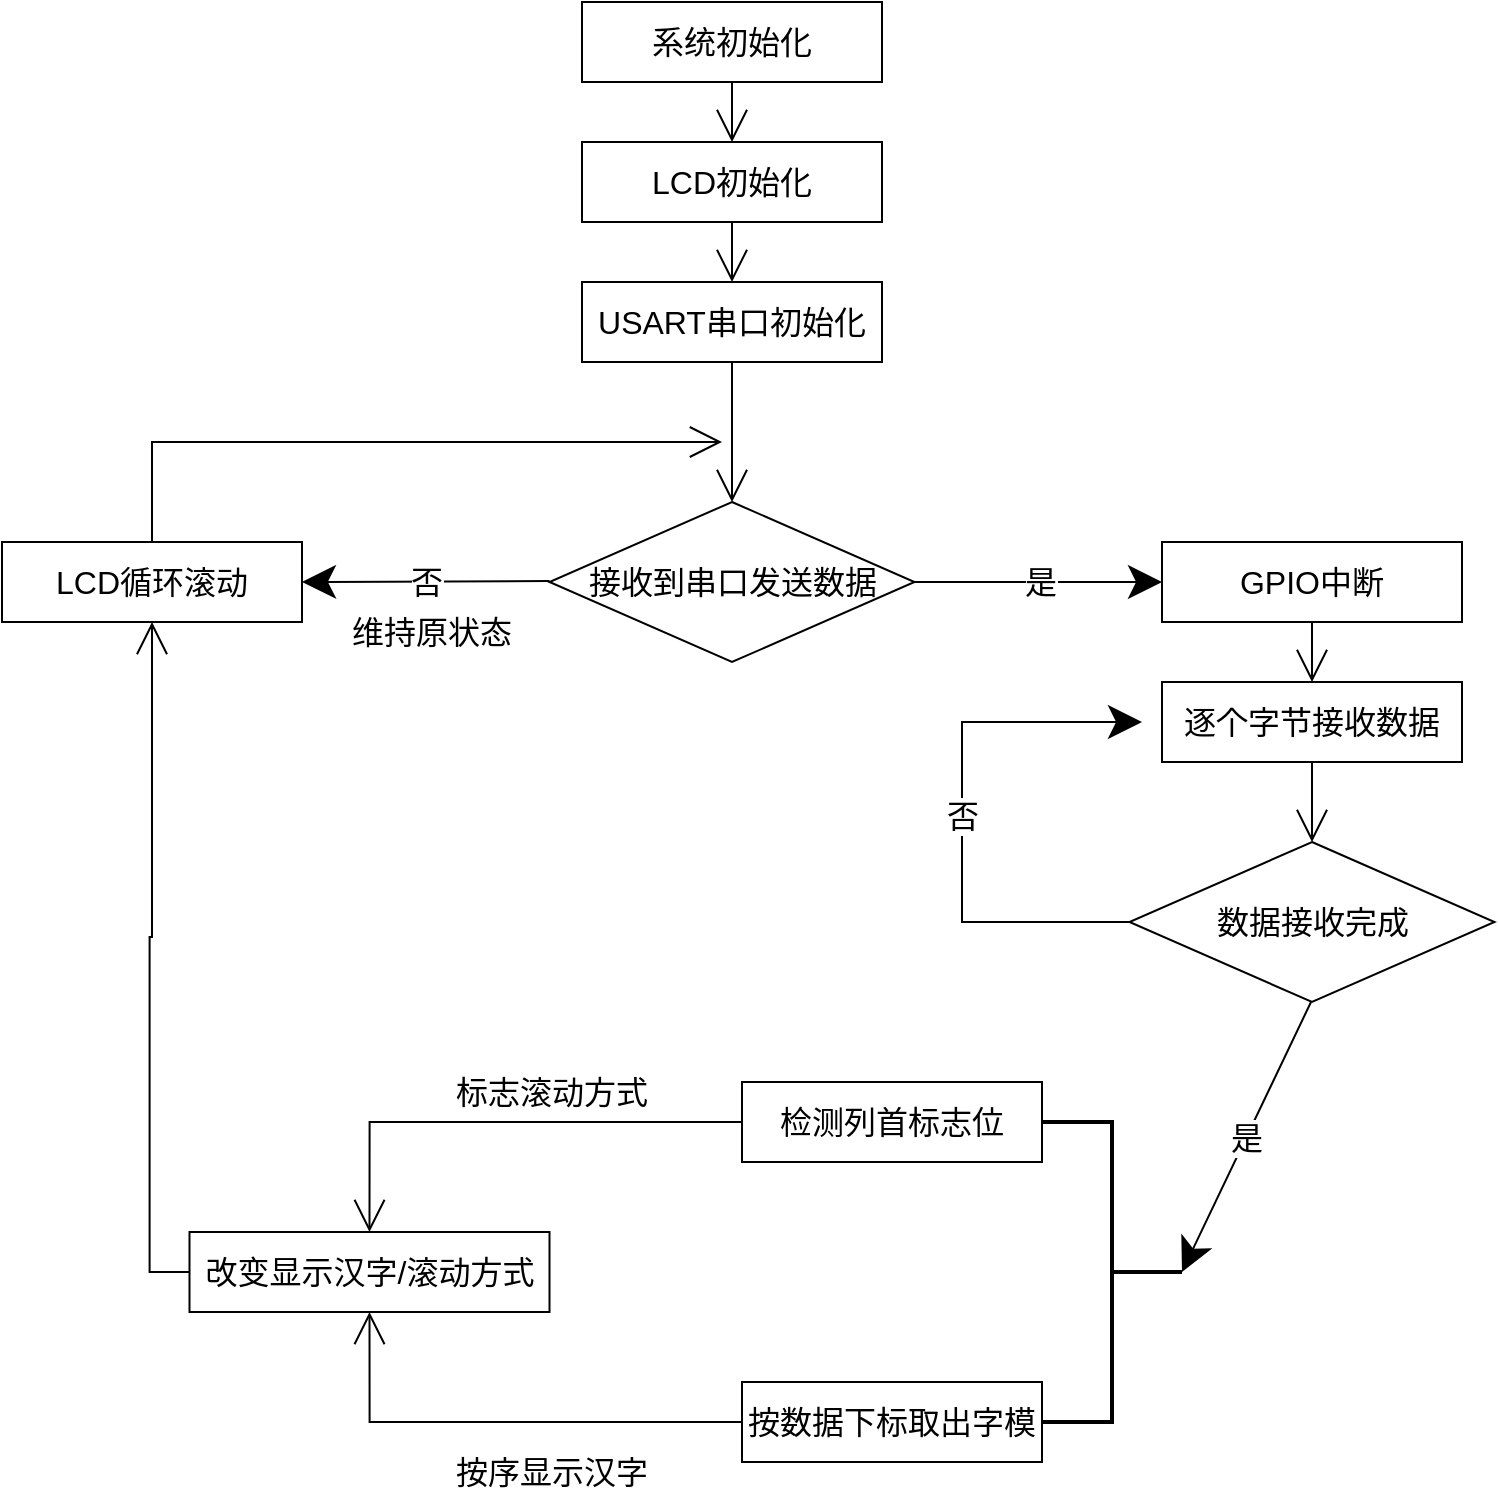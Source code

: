 <mxfile version="19.0.3" type="device"><diagram id="PzvwCl-cuKgLHz5JHfm5" name="Page-1"><mxGraphModel dx="1865" dy="2979" grid="1" gridSize="10" guides="1" tooltips="1" connect="1" arrows="1" fold="1" page="1" pageScale="1" pageWidth="827" pageHeight="1169" math="0" shadow="0"><root><mxCell id="0"/><mxCell id="1" parent="0"/><mxCell id="RGcdfn04MEhAdPNf-Pzi-1" style="edgeStyle=none;curved=1;rounded=0;orthogonalLoop=1;jettySize=auto;html=1;exitX=0.5;exitY=1;exitDx=0;exitDy=0;entryX=0.5;entryY=0;entryDx=0;entryDy=0;fontSize=12;endArrow=open;startSize=14;endSize=14;sourcePerimeterSpacing=8;targetPerimeterSpacing=8;" parent="1" source="RGcdfn04MEhAdPNf-Pzi-2" target="RGcdfn04MEhAdPNf-Pzi-4" edge="1"><mxGeometry relative="1" as="geometry"/></mxCell><mxCell id="RGcdfn04MEhAdPNf-Pzi-2" value="系统初始化" style="rounded=0;whiteSpace=wrap;html=1;hachureGap=4;fontSize=16;" parent="1" vertex="1"><mxGeometry x="-90" y="-2128" width="150" height="40" as="geometry"/></mxCell><mxCell id="RGcdfn04MEhAdPNf-Pzi-3" style="edgeStyle=none;curved=1;rounded=0;orthogonalLoop=1;jettySize=auto;html=1;exitX=0.5;exitY=1;exitDx=0;exitDy=0;entryX=0.5;entryY=0;entryDx=0;entryDy=0;fontSize=12;endArrow=open;startSize=14;endSize=14;sourcePerimeterSpacing=8;targetPerimeterSpacing=8;" parent="1" source="RGcdfn04MEhAdPNf-Pzi-4" target="RGcdfn04MEhAdPNf-Pzi-6" edge="1"><mxGeometry relative="1" as="geometry"/></mxCell><mxCell id="RGcdfn04MEhAdPNf-Pzi-4" value="LCD初始化" style="rounded=0;whiteSpace=wrap;html=1;hachureGap=4;fontSize=16;" parent="1" vertex="1"><mxGeometry x="-90" y="-2058" width="150" height="40" as="geometry"/></mxCell><mxCell id="RGcdfn04MEhAdPNf-Pzi-5" style="edgeStyle=none;curved=1;rounded=0;orthogonalLoop=1;jettySize=auto;html=1;exitX=0.5;exitY=1;exitDx=0;exitDy=0;fontSize=12;endArrow=open;startSize=14;endSize=14;sourcePerimeterSpacing=8;targetPerimeterSpacing=8;entryX=0.5;entryY=0;entryDx=0;entryDy=0;" parent="1" source="RGcdfn04MEhAdPNf-Pzi-6" target="RGcdfn04MEhAdPNf-Pzi-7" edge="1"><mxGeometry relative="1" as="geometry"><Array as="points"/></mxGeometry></mxCell><mxCell id="RGcdfn04MEhAdPNf-Pzi-6" value="USART串口初始化" style="rounded=0;whiteSpace=wrap;html=1;hachureGap=4;fontSize=16;" parent="1" vertex="1"><mxGeometry x="-90" y="-1988" width="150" height="40" as="geometry"/></mxCell><mxCell id="RGcdfn04MEhAdPNf-Pzi-7" value="接收到串口发送数据" style="rhombus;whiteSpace=wrap;html=1;hachureGap=4;fontSize=16;" parent="1" vertex="1"><mxGeometry x="-106.25" y="-1878" width="182.5" height="80" as="geometry"/></mxCell><mxCell id="RGcdfn04MEhAdPNf-Pzi-8" value="LCD循环滚动" style="rounded=0;whiteSpace=wrap;html=1;hachureGap=4;fontSize=16;" parent="1" vertex="1"><mxGeometry x="-380" y="-1858" width="150" height="40" as="geometry"/></mxCell><mxCell id="RGcdfn04MEhAdPNf-Pzi-9" value="" style="endArrow=classic;html=1;rounded=0;fontSize=12;startSize=14;endSize=14;sourcePerimeterSpacing=8;targetPerimeterSpacing=8;curved=1;entryX=1;entryY=0.5;entryDx=0;entryDy=0;" parent="1" target="RGcdfn04MEhAdPNf-Pzi-8" edge="1"><mxGeometry relative="1" as="geometry"><mxPoint x="-106.25" y="-1838.5" as="sourcePoint"/><mxPoint x="-196.25" y="-1838.5" as="targetPoint"/></mxGeometry></mxCell><mxCell id="RGcdfn04MEhAdPNf-Pzi-10" value="否" style="edgeLabel;resizable=0;html=1;align=center;verticalAlign=middle;hachureGap=4;fontSize=16;" parent="RGcdfn04MEhAdPNf-Pzi-9" connectable="0" vertex="1"><mxGeometry relative="1" as="geometry"/></mxCell><mxCell id="RGcdfn04MEhAdPNf-Pzi-11" value="" style="edgeStyle=orthogonalEdgeStyle;orthogonalLoop=1;jettySize=auto;html=1;rounded=0;fontSize=12;endArrow=open;startSize=14;endSize=14;sourcePerimeterSpacing=8;targetPerimeterSpacing=8;exitX=0.5;exitY=0;exitDx=0;exitDy=0;" parent="1" source="RGcdfn04MEhAdPNf-Pzi-8" edge="1"><mxGeometry width="120" relative="1" as="geometry"><mxPoint x="-310" y="-1898" as="sourcePoint"/><mxPoint x="-20" y="-1908" as="targetPoint"/><Array as="points"><mxPoint x="-305" y="-1908"/><mxPoint x="-50" y="-1908"/></Array></mxGeometry></mxCell><mxCell id="RGcdfn04MEhAdPNf-Pzi-12" style="edgeStyle=orthogonalEdgeStyle;rounded=0;orthogonalLoop=1;jettySize=auto;html=1;exitX=0.5;exitY=1;exitDx=0;exitDy=0;entryX=0.5;entryY=0;entryDx=0;entryDy=0;fontSize=12;endArrow=open;startSize=14;endSize=14;sourcePerimeterSpacing=8;targetPerimeterSpacing=8;" parent="1" source="RGcdfn04MEhAdPNf-Pzi-13" target="RGcdfn04MEhAdPNf-Pzi-18" edge="1"><mxGeometry relative="1" as="geometry"/></mxCell><mxCell id="RGcdfn04MEhAdPNf-Pzi-13" value="GPIO中断" style="rounded=0;whiteSpace=wrap;html=1;hachureGap=4;fontSize=16;" parent="1" vertex="1"><mxGeometry x="200" y="-1858" width="150" height="40" as="geometry"/></mxCell><mxCell id="RGcdfn04MEhAdPNf-Pzi-14" value="维持原状态" style="text;strokeColor=none;fillColor=none;html=1;align=center;verticalAlign=middle;whiteSpace=wrap;rounded=0;hachureGap=4;fontSize=16;" parent="1" vertex="1"><mxGeometry x="-210" y="-1828" width="90" height="30" as="geometry"/></mxCell><mxCell id="RGcdfn04MEhAdPNf-Pzi-15" value="" style="endArrow=classic;html=1;rounded=0;fontSize=12;startSize=14;endSize=14;sourcePerimeterSpacing=8;targetPerimeterSpacing=8;exitX=1;exitY=0.5;exitDx=0;exitDy=0;entryX=0;entryY=0.5;entryDx=0;entryDy=0;" parent="1" source="RGcdfn04MEhAdPNf-Pzi-7" target="RGcdfn04MEhAdPNf-Pzi-13" edge="1"><mxGeometry relative="1" as="geometry"><mxPoint x="90" y="-1838.5" as="sourcePoint"/><mxPoint x="190" y="-1838.5" as="targetPoint"/></mxGeometry></mxCell><mxCell id="RGcdfn04MEhAdPNf-Pzi-16" value="是" style="edgeLabel;resizable=0;html=1;align=center;verticalAlign=middle;hachureGap=4;fontSize=16;" parent="RGcdfn04MEhAdPNf-Pzi-15" connectable="0" vertex="1"><mxGeometry relative="1" as="geometry"/></mxCell><mxCell id="RGcdfn04MEhAdPNf-Pzi-17" style="edgeStyle=orthogonalEdgeStyle;rounded=0;orthogonalLoop=1;jettySize=auto;html=1;exitX=0.5;exitY=1;exitDx=0;exitDy=0;entryX=0.5;entryY=0;entryDx=0;entryDy=0;fontSize=12;endArrow=open;startSize=14;endSize=14;sourcePerimeterSpacing=8;targetPerimeterSpacing=8;" parent="1" source="RGcdfn04MEhAdPNf-Pzi-18" target="RGcdfn04MEhAdPNf-Pzi-19" edge="1"><mxGeometry relative="1" as="geometry"/></mxCell><mxCell id="RGcdfn04MEhAdPNf-Pzi-18" value="逐个字节接收数据" style="rounded=0;whiteSpace=wrap;html=1;hachureGap=4;fontSize=16;" parent="1" vertex="1"><mxGeometry x="200" y="-1788" width="150" height="40" as="geometry"/></mxCell><mxCell id="RGcdfn04MEhAdPNf-Pzi-19" value="数据接收完成" style="rhombus;whiteSpace=wrap;html=1;hachureGap=4;fontSize=16;" parent="1" vertex="1"><mxGeometry x="183.75" y="-1708" width="182.5" height="80" as="geometry"/></mxCell><mxCell id="RGcdfn04MEhAdPNf-Pzi-20" value="" style="endArrow=classic;html=1;rounded=0;fontSize=12;startSize=14;endSize=14;sourcePerimeterSpacing=8;targetPerimeterSpacing=8;exitX=0;exitY=0.5;exitDx=0;exitDy=0;edgeStyle=orthogonalEdgeStyle;" parent="1" source="RGcdfn04MEhAdPNf-Pzi-19" edge="1"><mxGeometry relative="1" as="geometry"><mxPoint x="120" y="-1678.5" as="sourcePoint"/><mxPoint x="190" y="-1768" as="targetPoint"/><Array as="points"><mxPoint x="100" y="-1668"/><mxPoint x="100" y="-1768"/></Array></mxGeometry></mxCell><mxCell id="RGcdfn04MEhAdPNf-Pzi-21" value="否" style="edgeLabel;resizable=0;html=1;align=center;verticalAlign=middle;hachureGap=4;fontSize=16;" parent="RGcdfn04MEhAdPNf-Pzi-20" connectable="0" vertex="1"><mxGeometry relative="1" as="geometry"/></mxCell><mxCell id="RGcdfn04MEhAdPNf-Pzi-22" style="edgeStyle=orthogonalEdgeStyle;rounded=0;orthogonalLoop=1;jettySize=auto;html=1;exitX=0;exitY=0.5;exitDx=0;exitDy=0;entryX=0.5;entryY=0;entryDx=0;entryDy=0;fontSize=12;endArrow=open;startSize=14;endSize=14;sourcePerimeterSpacing=8;targetPerimeterSpacing=8;" parent="1" source="RGcdfn04MEhAdPNf-Pzi-23" target="RGcdfn04MEhAdPNf-Pzi-30" edge="1"><mxGeometry relative="1" as="geometry"><Array as="points"><mxPoint x="-196" y="-1568"/></Array></mxGeometry></mxCell><mxCell id="RGcdfn04MEhAdPNf-Pzi-23" value="检测列首标志位" style="rounded=0;whiteSpace=wrap;html=1;hachureGap=4;fontSize=16;" parent="1" vertex="1"><mxGeometry x="-10" y="-1588" width="150" height="40" as="geometry"/></mxCell><mxCell id="RGcdfn04MEhAdPNf-Pzi-24" style="edgeStyle=orthogonalEdgeStyle;rounded=0;orthogonalLoop=1;jettySize=auto;html=1;exitX=0;exitY=0.5;exitDx=0;exitDy=0;entryX=0.5;entryY=1;entryDx=0;entryDy=0;fontSize=12;endArrow=open;startSize=14;endSize=14;sourcePerimeterSpacing=8;targetPerimeterSpacing=8;" parent="1" source="RGcdfn04MEhAdPNf-Pzi-25" target="RGcdfn04MEhAdPNf-Pzi-30" edge="1"><mxGeometry relative="1" as="geometry"/></mxCell><mxCell id="RGcdfn04MEhAdPNf-Pzi-25" value="按数据下标取出字模" style="rounded=0;whiteSpace=wrap;html=1;hachureGap=4;fontSize=16;" parent="1" vertex="1"><mxGeometry x="-10" y="-1438" width="150" height="40" as="geometry"/></mxCell><mxCell id="RGcdfn04MEhAdPNf-Pzi-26" value="" style="strokeWidth=2;html=1;shape=mxgraph.flowchart.annotation_2;align=left;labelPosition=right;pointerEvents=1;hachureGap=4;fontSize=16;direction=west;" parent="1" vertex="1"><mxGeometry x="140" y="-1568" width="70" height="150" as="geometry"/></mxCell><mxCell id="RGcdfn04MEhAdPNf-Pzi-27" value="" style="endArrow=classic;html=1;rounded=0;fontSize=12;startSize=14;endSize=14;sourcePerimeterSpacing=8;targetPerimeterSpacing=8;entryX=0;entryY=0.5;entryDx=0;entryDy=0;entryPerimeter=0;" parent="1" target="RGcdfn04MEhAdPNf-Pzi-26" edge="1"><mxGeometry relative="1" as="geometry"><mxPoint x="274.5" y="-1628" as="sourcePoint"/><mxPoint x="274.5" y="-1528" as="targetPoint"/></mxGeometry></mxCell><mxCell id="RGcdfn04MEhAdPNf-Pzi-28" value="是" style="edgeLabel;resizable=0;html=1;align=center;verticalAlign=middle;hachureGap=4;fontSize=16;" parent="RGcdfn04MEhAdPNf-Pzi-27" connectable="0" vertex="1"><mxGeometry relative="1" as="geometry"/></mxCell><mxCell id="RGcdfn04MEhAdPNf-Pzi-29" style="edgeStyle=orthogonalEdgeStyle;rounded=0;orthogonalLoop=1;jettySize=auto;html=1;exitX=0;exitY=0.5;exitDx=0;exitDy=0;entryX=0.5;entryY=1;entryDx=0;entryDy=0;fontSize=12;endArrow=open;startSize=14;endSize=14;sourcePerimeterSpacing=8;targetPerimeterSpacing=8;" parent="1" source="RGcdfn04MEhAdPNf-Pzi-30" target="RGcdfn04MEhAdPNf-Pzi-8" edge="1"><mxGeometry relative="1" as="geometry"/></mxCell><mxCell id="RGcdfn04MEhAdPNf-Pzi-30" value="改变显示汉字/滚动方式" style="rounded=0;whiteSpace=wrap;html=1;hachureGap=4;fontSize=16;" parent="1" vertex="1"><mxGeometry x="-286.25" y="-1513" width="180" height="40" as="geometry"/></mxCell><mxCell id="RGcdfn04MEhAdPNf-Pzi-31" value="标志滚动方式" style="text;strokeColor=none;fillColor=none;html=1;align=center;verticalAlign=middle;whiteSpace=wrap;rounded=0;hachureGap=4;fontSize=16;" parent="1" vertex="1"><mxGeometry x="-160" y="-1598" width="110" height="30" as="geometry"/></mxCell><mxCell id="RGcdfn04MEhAdPNf-Pzi-32" value="按序显示汉字" style="text;strokeColor=none;fillColor=none;html=1;align=center;verticalAlign=middle;whiteSpace=wrap;rounded=0;hachureGap=4;fontSize=16;" parent="1" vertex="1"><mxGeometry x="-160" y="-1408" width="110" height="30" as="geometry"/></mxCell></root></mxGraphModel></diagram></mxfile>